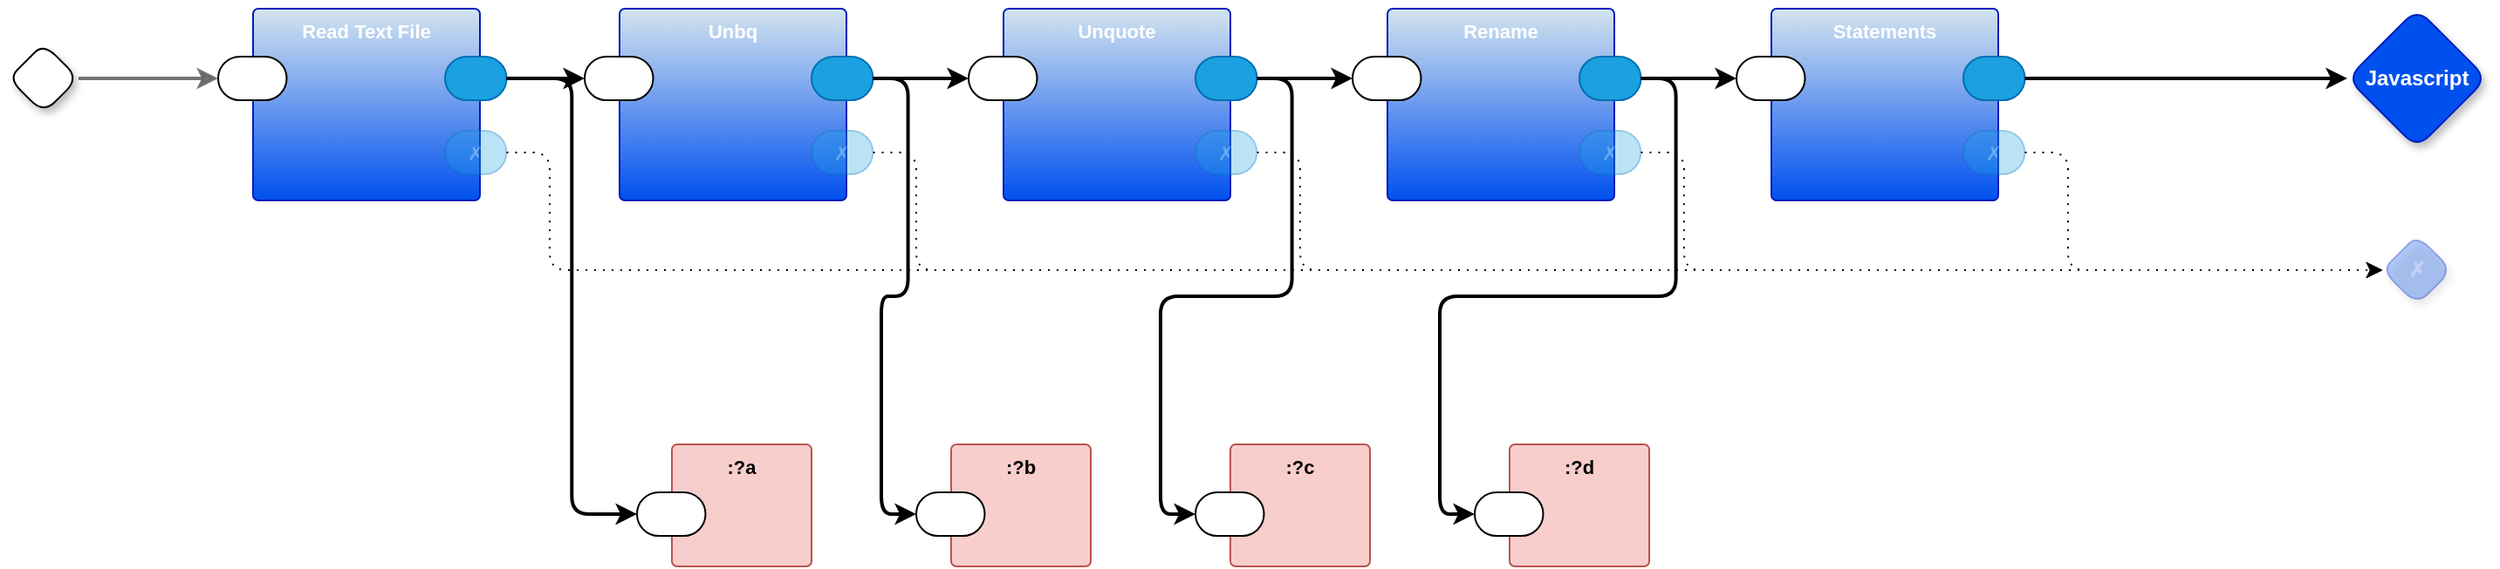 <mxfile version="27.0.9" pages="5">
  <diagram name="main" id="m0zTKrYATkNEm8Ja8VeW">
    <mxGraphModel dx="1561" dy="766" grid="1" gridSize="10" guides="1" tooltips="1" connect="1" arrows="1" fold="1" page="1" pageScale="1" pageWidth="850" pageHeight="1100" math="0" shadow="0">
      <root>
        <mxCell id="0" />
        <mxCell id="1" parent="0" />
        <mxCell id="GZ_4_-aFKaLcyj-fTqnw-7" style="edgeStyle=orthogonalEdgeStyle;shape=connector;rounded=1;jumpStyle=arc;orthogonalLoop=1;jettySize=auto;html=1;exitX=1;exitY=0.5;exitDx=0;exitDy=0;exitPerimeter=0;entryX=0;entryY=0.5;entryDx=0;entryDy=0;entryPerimeter=0;labelBackgroundColor=default;strokeColor=#666666;strokeWidth=2;fontFamily=Helvetica;fontSize=11;fontColor=default;endArrow=classic;fillColor=#f5f5f5;opacity=90;" parent="1" source="GZ_4_-aFKaLcyj-fTqnw-12" target="aZxXlgppM9aiWmMxKNXG-2" edge="1">
          <mxGeometry relative="1" as="geometry" />
        </mxCell>
        <mxCell id="GZ_4_-aFKaLcyj-fTqnw-12" value="" style="rhombus;whiteSpace=wrap;html=1;rounded=1;fontStyle=1;glass=0;sketch=0;fontSize=12;points=[[0,0.5,0,0,0],[0.5,0,0,0,0],[0.5,1,0,0,0],[1,0.5,0,0,0]];shadow=1;fontFamily=Helvetica;fontColor=default;" parent="1" vertex="1">
          <mxGeometry x="60" y="650" width="40" height="40" as="geometry" />
        </mxCell>
        <mxCell id="GZ_4_-aFKaLcyj-fTqnw-25" value="✗" style="rhombus;whiteSpace=wrap;html=1;rounded=1;fillColor=#0050ef;fontColor=#ffffff;strokeColor=#001DBC;fontStyle=1;glass=0;sketch=0;fontSize=12;points=[[0,0.5,0,0,0],[0.5,0,0,0,0],[0.5,1,0,0,0],[1,0.5,0,0,0]];shadow=1;fontFamily=Helvetica;opacity=30;textOpacity=30;" parent="1" vertex="1">
          <mxGeometry x="1420" y="760" width="40" height="40" as="geometry" />
        </mxCell>
        <mxCell id="aZxXlgppM9aiWmMxKNXG-1" value="Read Text File" style="rounded=1;whiteSpace=wrap;html=1;sketch=0;container=1;recursiveResize=0;verticalAlign=top;arcSize=6;fontStyle=1;autosize=0;points=[];absoluteArcSize=1;shadow=0;strokeColor=#001DBC;fillColor=#D4E4EF;fontColor=#ffffff;fontFamily=Helvetica;fontSize=11;gradientColor=#0050EF;" parent="1" vertex="1">
          <mxGeometry x="200" y="630" width="130" height="110" as="geometry">
            <mxRectangle x="-98" y="-1230" width="99" height="26" as="alternateBounds" />
          </mxGeometry>
        </mxCell>
        <mxCell id="aZxXlgppM9aiWmMxKNXG-2" value="" style="rounded=1;whiteSpace=wrap;html=1;sketch=0;points=[[0,0.5,0,0,0],[1,0.5,0,0,0]];arcSize=50;fontFamily=Helvetica;fontSize=11;fontColor=default;" parent="aZxXlgppM9aiWmMxKNXG-1" vertex="1">
          <mxGeometry x="-20" y="27.5" width="39.25" height="25" as="geometry" />
        </mxCell>
        <mxCell id="aZxXlgppM9aiWmMxKNXG-4" value="✗" style="rounded=1;whiteSpace=wrap;html=1;sketch=0;points=[[0,0.5,0,0,0],[1,0.5,0,0,0]];fillColor=#1ba1e2;fontColor=#ffffff;strokeColor=#006EAF;arcSize=50;fontFamily=Helvetica;fontSize=11;textOpacity=30;opacity=30;" parent="aZxXlgppM9aiWmMxKNXG-1" vertex="1">
          <mxGeometry x="110" y="70" width="35.25" height="25" as="geometry" />
        </mxCell>
        <mxCell id="aZxXlgppM9aiWmMxKNXG-3" value="" style="rounded=1;whiteSpace=wrap;html=1;sketch=0;points=[[0,0.5,0,0,0],[1,0.5,0,0,0]];fillColor=#1ba1e2;fontColor=#ffffff;strokeColor=#006EAF;arcSize=50;fontFamily=Helvetica;fontSize=11;" parent="aZxXlgppM9aiWmMxKNXG-1" vertex="1">
          <mxGeometry x="110" y="27.5" width="35.25" height="25" as="geometry" />
        </mxCell>
        <mxCell id="caMlEeAOtgMtuNYItqB--1" style="edgeStyle=orthogonalEdgeStyle;rounded=1;orthogonalLoop=1;jettySize=auto;html=1;exitX=1;exitY=0.5;exitDx=0;exitDy=0;exitPerimeter=0;entryX=0;entryY=0.5;entryDx=0;entryDy=0;entryPerimeter=0;dashed=1;dashPattern=1 4;" parent="1" source="aZxXlgppM9aiWmMxKNXG-4" target="GZ_4_-aFKaLcyj-fTqnw-25" edge="1">
          <mxGeometry relative="1" as="geometry">
            <Array as="points">
              <mxPoint x="370" y="713" />
              <mxPoint x="370" y="780" />
            </Array>
          </mxGeometry>
        </mxCell>
        <mxCell id="caMlEeAOtgMtuNYItqB--7" style="edgeStyle=orthogonalEdgeStyle;rounded=1;orthogonalLoop=1;jettySize=auto;html=1;entryX=0;entryY=0.5;entryDx=0;entryDy=0;entryPerimeter=0;exitX=1;exitY=0.5;exitDx=0;exitDy=0;exitPerimeter=0;dashed=1;dashPattern=1 4;" parent="1" source="ZBTH2sTNNBvJXLbR3IgM-12" target="GZ_4_-aFKaLcyj-fTqnw-25" edge="1">
          <mxGeometry relative="1" as="geometry">
            <Array as="points">
              <mxPoint x="580" y="713" />
              <mxPoint x="580" y="780" />
            </Array>
            <mxPoint x="650" y="700" as="sourcePoint" />
          </mxGeometry>
        </mxCell>
        <mxCell id="2y3P-0cfO2r3NAotVrSD-1" value="Javascript" style="rhombus;whiteSpace=wrap;html=1;rounded=1;fillColor=#0050ef;fontColor=#ffffff;strokeColor=#001DBC;fontStyle=1;glass=0;sketch=0;fontSize=12;points=[[0,0.5,0,0,0],[0.5,0,0,0,0],[0.5,1,0,0,0],[1,0.5,0,0,0]];shadow=1;fontFamily=Helvetica;" parent="1" vertex="1">
          <mxGeometry x="1400" y="630" width="80" height="80" as="geometry" />
        </mxCell>
        <mxCell id="ZBTH2sTNNBvJXLbR3IgM-10" value="Unbq" style="rounded=1;whiteSpace=wrap;html=1;sketch=0;container=1;recursiveResize=0;verticalAlign=top;arcSize=6;fontStyle=1;autosize=0;points=[];absoluteArcSize=1;shadow=0;strokeColor=#001DBC;fillColor=#D4E4EF;fontColor=#ffffff;fontFamily=Helvetica;fontSize=11;gradientColor=#0050EF;" parent="1" vertex="1">
          <mxGeometry x="410" y="630" width="130" height="110" as="geometry">
            <mxRectangle x="-98" y="-1230" width="99" height="26" as="alternateBounds" />
          </mxGeometry>
        </mxCell>
        <mxCell id="ZBTH2sTNNBvJXLbR3IgM-11" value="" style="rounded=1;whiteSpace=wrap;html=1;sketch=0;points=[[0,0.5,0,0,0],[1,0.5,0,0,0]];arcSize=50;fontFamily=Helvetica;fontSize=11;fontColor=default;" parent="ZBTH2sTNNBvJXLbR3IgM-10" vertex="1">
          <mxGeometry x="-20" y="27.5" width="39.25" height="25" as="geometry" />
        </mxCell>
        <mxCell id="ZBTH2sTNNBvJXLbR3IgM-12" value="✗" style="rounded=1;whiteSpace=wrap;html=1;sketch=0;points=[[0,0.5,0,0,0],[1,0.5,0,0,0]];fillColor=#1ba1e2;fontColor=#ffffff;strokeColor=#006EAF;arcSize=50;fontFamily=Helvetica;fontSize=11;textOpacity=30;opacity=30;" parent="ZBTH2sTNNBvJXLbR3IgM-10" vertex="1">
          <mxGeometry x="110" y="70" width="35.25" height="25" as="geometry" />
        </mxCell>
        <mxCell id="ZBTH2sTNNBvJXLbR3IgM-13" value="" style="rounded=1;whiteSpace=wrap;html=1;sketch=0;points=[[0,0.5,0,0,0],[1,0.5,0,0,0]];fillColor=#1ba1e2;fontColor=#ffffff;strokeColor=#006EAF;arcSize=50;fontFamily=Helvetica;fontSize=11;" parent="ZBTH2sTNNBvJXLbR3IgM-10" vertex="1">
          <mxGeometry x="110" y="27.5" width="35.25" height="25" as="geometry" />
        </mxCell>
        <mxCell id="ZBTH2sTNNBvJXLbR3IgM-14" style="edgeStyle=orthogonalEdgeStyle;shape=connector;curved=0;rounded=1;orthogonalLoop=1;jettySize=auto;html=1;exitX=1;exitY=0.5;exitDx=0;exitDy=0;exitPerimeter=0;strokeColor=default;strokeWidth=2;align=center;verticalAlign=middle;fontFamily=Helvetica;fontSize=11;fontColor=default;labelBackgroundColor=default;endArrow=classic;" parent="1" source="aZxXlgppM9aiWmMxKNXG-3" target="ZBTH2sTNNBvJXLbR3IgM-11" edge="1">
          <mxGeometry relative="1" as="geometry" />
        </mxCell>
        <mxCell id="ZBTH2sTNNBvJXLbR3IgM-16" value="Unquote" style="rounded=1;whiteSpace=wrap;html=1;sketch=0;container=1;recursiveResize=0;verticalAlign=top;arcSize=6;fontStyle=1;autosize=0;points=[];absoluteArcSize=1;shadow=0;strokeColor=#001DBC;fillColor=#D4E4EF;fontColor=#ffffff;fontFamily=Helvetica;fontSize=11;gradientColor=#0050EF;" parent="1" vertex="1">
          <mxGeometry x="630" y="630" width="130" height="110" as="geometry">
            <mxRectangle x="-98" y="-1230" width="99" height="26" as="alternateBounds" />
          </mxGeometry>
        </mxCell>
        <mxCell id="ZBTH2sTNNBvJXLbR3IgM-17" value="" style="rounded=1;whiteSpace=wrap;html=1;sketch=0;points=[[0,0.5,0,0,0],[1,0.5,0,0,0]];arcSize=50;fontFamily=Helvetica;fontSize=11;fontColor=default;" parent="ZBTH2sTNNBvJXLbR3IgM-16" vertex="1">
          <mxGeometry x="-20" y="27.5" width="39.25" height="25" as="geometry" />
        </mxCell>
        <mxCell id="ZBTH2sTNNBvJXLbR3IgM-18" value="✗" style="rounded=1;whiteSpace=wrap;html=1;sketch=0;points=[[0,0.5,0,0,0],[1,0.5,0,0,0]];fillColor=#1ba1e2;fontColor=#ffffff;strokeColor=#006EAF;arcSize=50;fontFamily=Helvetica;fontSize=11;textOpacity=30;opacity=30;" parent="ZBTH2sTNNBvJXLbR3IgM-16" vertex="1">
          <mxGeometry x="110" y="70" width="35.25" height="25" as="geometry" />
        </mxCell>
        <mxCell id="ZBTH2sTNNBvJXLbR3IgM-19" value="" style="rounded=1;whiteSpace=wrap;html=1;sketch=0;points=[[0,0.5,0,0,0],[1,0.5,0,0,0]];fillColor=#1ba1e2;fontColor=#ffffff;strokeColor=#006EAF;arcSize=50;fontFamily=Helvetica;fontSize=11;" parent="ZBTH2sTNNBvJXLbR3IgM-16" vertex="1">
          <mxGeometry x="110" y="27.5" width="35.25" height="25" as="geometry" />
        </mxCell>
        <mxCell id="ZBTH2sTNNBvJXLbR3IgM-22" style="edgeStyle=orthogonalEdgeStyle;shape=connector;curved=0;rounded=1;orthogonalLoop=1;jettySize=auto;html=1;exitX=1;exitY=0.5;exitDx=0;exitDy=0;exitPerimeter=0;entryX=0;entryY=0.5;entryDx=0;entryDy=0;entryPerimeter=0;strokeColor=default;strokeWidth=1;align=center;verticalAlign=middle;fontFamily=Helvetica;fontSize=11;fontColor=default;labelBackgroundColor=default;endArrow=classic;dashed=1;dashPattern=1 4;" parent="1" source="ZBTH2sTNNBvJXLbR3IgM-18" target="GZ_4_-aFKaLcyj-fTqnw-25" edge="1">
          <mxGeometry relative="1" as="geometry">
            <Array as="points">
              <mxPoint x="800" y="713" />
              <mxPoint x="800" y="780" />
            </Array>
          </mxGeometry>
        </mxCell>
        <mxCell id="KBdopvLWY_abbF_o2A7Z-1" value="Rename" style="rounded=1;whiteSpace=wrap;html=1;sketch=0;container=1;recursiveResize=0;verticalAlign=top;arcSize=6;fontStyle=1;autosize=0;points=[];absoluteArcSize=1;shadow=0;strokeColor=#001DBC;fillColor=#D4E4EF;fontColor=#ffffff;fontFamily=Helvetica;fontSize=11;gradientColor=#0050EF;" parent="1" vertex="1">
          <mxGeometry x="850" y="630" width="130" height="110" as="geometry">
            <mxRectangle x="-98" y="-1230" width="99" height="26" as="alternateBounds" />
          </mxGeometry>
        </mxCell>
        <mxCell id="KBdopvLWY_abbF_o2A7Z-2" value="" style="rounded=1;whiteSpace=wrap;html=1;sketch=0;points=[[0,0.5,0,0,0],[1,0.5,0,0,0]];arcSize=50;fontFamily=Helvetica;fontSize=11;fontColor=default;" parent="KBdopvLWY_abbF_o2A7Z-1" vertex="1">
          <mxGeometry x="-20" y="27.5" width="39.25" height="25" as="geometry" />
        </mxCell>
        <mxCell id="KBdopvLWY_abbF_o2A7Z-3" value="✗" style="rounded=1;whiteSpace=wrap;html=1;sketch=0;points=[[0,0.5,0,0,0],[1,0.5,0,0,0]];fillColor=#1ba1e2;fontColor=#ffffff;strokeColor=#006EAF;arcSize=50;fontFamily=Helvetica;fontSize=11;textOpacity=30;opacity=30;" parent="KBdopvLWY_abbF_o2A7Z-1" vertex="1">
          <mxGeometry x="110" y="70" width="35.25" height="25" as="geometry" />
        </mxCell>
        <mxCell id="KBdopvLWY_abbF_o2A7Z-4" value="" style="rounded=1;whiteSpace=wrap;html=1;sketch=0;points=[[0,0.5,0,0,0],[1,0.5,0,0,0]];fillColor=#1ba1e2;fontColor=#ffffff;strokeColor=#006EAF;arcSize=50;fontFamily=Helvetica;fontSize=11;" parent="KBdopvLWY_abbF_o2A7Z-1" vertex="1">
          <mxGeometry x="110" y="27.5" width="35.25" height="25" as="geometry" />
        </mxCell>
        <mxCell id="KBdopvLWY_abbF_o2A7Z-5" style="edgeStyle=orthogonalEdgeStyle;shape=connector;curved=0;rounded=1;orthogonalLoop=1;jettySize=auto;html=1;exitX=1;exitY=0.5;exitDx=0;exitDy=0;exitPerimeter=0;entryX=0;entryY=0.5;entryDx=0;entryDy=0;entryPerimeter=0;strokeColor=default;strokeWidth=2;align=center;verticalAlign=middle;fontFamily=Helvetica;fontSize=11;fontColor=default;labelBackgroundColor=default;endArrow=classic;" parent="1" source="ZBTH2sTNNBvJXLbR3IgM-19" target="KBdopvLWY_abbF_o2A7Z-2" edge="1">
          <mxGeometry relative="1" as="geometry" />
        </mxCell>
        <mxCell id="KBdopvLWY_abbF_o2A7Z-7" style="edgeStyle=orthogonalEdgeStyle;shape=connector;curved=0;rounded=1;orthogonalLoop=1;jettySize=auto;html=1;exitX=1;exitY=0.5;exitDx=0;exitDy=0;exitPerimeter=0;entryX=0;entryY=0.5;entryDx=0;entryDy=0;entryPerimeter=0;strokeColor=default;strokeWidth=1;align=center;verticalAlign=middle;fontFamily=Helvetica;fontSize=11;fontColor=default;labelBackgroundColor=default;endArrow=classic;dashed=1;dashPattern=1 4;" parent="1" source="KBdopvLWY_abbF_o2A7Z-3" target="GZ_4_-aFKaLcyj-fTqnw-25" edge="1">
          <mxGeometry relative="1" as="geometry">
            <Array as="points">
              <mxPoint x="1020" y="713" />
              <mxPoint x="1020" y="780" />
            </Array>
          </mxGeometry>
        </mxCell>
        <mxCell id="2ZBpg3_VJwn1Jiy2G0-2-1" value="Statements" style="rounded=1;whiteSpace=wrap;html=1;sketch=0;container=1;recursiveResize=0;verticalAlign=top;arcSize=6;fontStyle=1;autosize=0;points=[];absoluteArcSize=1;shadow=0;strokeColor=#001DBC;fillColor=#D4E4EF;fontColor=#ffffff;fontFamily=Helvetica;fontSize=11;gradientColor=#0050EF;" parent="1" vertex="1">
          <mxGeometry x="1070" y="630" width="130" height="110" as="geometry">
            <mxRectangle x="-98" y="-1230" width="99" height="26" as="alternateBounds" />
          </mxGeometry>
        </mxCell>
        <mxCell id="2ZBpg3_VJwn1Jiy2G0-2-2" value="" style="rounded=1;whiteSpace=wrap;html=1;sketch=0;points=[[0,0.5,0,0,0],[1,0.5,0,0,0]];arcSize=50;fontFamily=Helvetica;fontSize=11;fontColor=default;" parent="2ZBpg3_VJwn1Jiy2G0-2-1" vertex="1">
          <mxGeometry x="-20" y="27.5" width="39.25" height="25" as="geometry" />
        </mxCell>
        <mxCell id="2ZBpg3_VJwn1Jiy2G0-2-3" value="✗" style="rounded=1;whiteSpace=wrap;html=1;sketch=0;points=[[0,0.5,0,0,0],[1,0.5,0,0,0]];fillColor=#1ba1e2;fontColor=#ffffff;strokeColor=#006EAF;arcSize=50;fontFamily=Helvetica;fontSize=11;textOpacity=30;opacity=30;" parent="2ZBpg3_VJwn1Jiy2G0-2-1" vertex="1">
          <mxGeometry x="110" y="70" width="35.25" height="25" as="geometry" />
        </mxCell>
        <mxCell id="2ZBpg3_VJwn1Jiy2G0-2-4" value="" style="rounded=1;whiteSpace=wrap;html=1;sketch=0;points=[[0,0.5,0,0,0],[1,0.5,0,0,0]];fillColor=#1ba1e2;fontColor=#ffffff;strokeColor=#006EAF;arcSize=50;fontFamily=Helvetica;fontSize=11;" parent="2ZBpg3_VJwn1Jiy2G0-2-1" vertex="1">
          <mxGeometry x="110" y="27.5" width="35.25" height="25" as="geometry" />
        </mxCell>
        <mxCell id="2ZBpg3_VJwn1Jiy2G0-2-5" style="edgeStyle=orthogonalEdgeStyle;shape=connector;curved=0;rounded=1;orthogonalLoop=1;jettySize=auto;html=1;exitX=1;exitY=0.5;exitDx=0;exitDy=0;exitPerimeter=0;entryX=0;entryY=0.5;entryDx=0;entryDy=0;entryPerimeter=0;strokeColor=default;strokeWidth=2;align=center;verticalAlign=middle;fontFamily=Helvetica;fontSize=11;fontColor=default;labelBackgroundColor=default;endArrow=classic;" parent="1" source="KBdopvLWY_abbF_o2A7Z-4" target="2ZBpg3_VJwn1Jiy2G0-2-2" edge="1">
          <mxGeometry relative="1" as="geometry" />
        </mxCell>
        <mxCell id="2ZBpg3_VJwn1Jiy2G0-2-7" style="edgeStyle=orthogonalEdgeStyle;shape=connector;curved=0;rounded=1;orthogonalLoop=1;jettySize=auto;html=1;exitX=1;exitY=0.5;exitDx=0;exitDy=0;exitPerimeter=0;entryX=0;entryY=0.5;entryDx=0;entryDy=0;entryPerimeter=0;strokeColor=default;strokeWidth=1;align=center;verticalAlign=middle;fontFamily=Helvetica;fontSize=11;fontColor=default;labelBackgroundColor=default;endArrow=classic;dashed=1;dashPattern=1 4;" parent="1" source="2ZBpg3_VJwn1Jiy2G0-2-3" target="GZ_4_-aFKaLcyj-fTqnw-25" edge="1">
          <mxGeometry relative="1" as="geometry">
            <Array as="points">
              <mxPoint x="1240" y="713" />
              <mxPoint x="1240" y="780" />
            </Array>
          </mxGeometry>
        </mxCell>
        <mxCell id="2ZBpg3_VJwn1Jiy2G0-2-8" style="edgeStyle=orthogonalEdgeStyle;shape=connector;curved=0;rounded=1;orthogonalLoop=1;jettySize=auto;html=1;exitX=1;exitY=0.5;exitDx=0;exitDy=0;exitPerimeter=0;strokeColor=default;strokeWidth=2;align=center;verticalAlign=middle;fontFamily=Helvetica;fontSize=11;fontColor=default;labelBackgroundColor=default;endArrow=classic;" parent="1" source="2ZBpg3_VJwn1Jiy2G0-2-4" target="2y3P-0cfO2r3NAotVrSD-1" edge="1">
          <mxGeometry relative="1" as="geometry" />
        </mxCell>
        <mxCell id="wYkgGcTQ12v7BVFVA0fD-20" value=":?a" style="rounded=1;whiteSpace=wrap;html=1;sketch=0;container=1;recursiveResize=0;verticalAlign=top;arcSize=6;fontStyle=1;autosize=0;points=[];absoluteArcSize=1;shadow=0;strokeColor=#b85450;fillColor=#f8cecc;fontFamily=Helvetica;fontSize=11;" vertex="1" parent="1">
          <mxGeometry x="440" y="880" width="80" height="70" as="geometry">
            <mxRectangle x="-98" y="-1230" width="99" height="26" as="alternateBounds" />
          </mxGeometry>
        </mxCell>
        <mxCell id="wYkgGcTQ12v7BVFVA0fD-21" value="" style="rounded=1;whiteSpace=wrap;html=1;sketch=0;points=[[0,0.5,0,0,0],[1,0.5,0,0,0]];arcSize=50;fontFamily=Helvetica;fontSize=11;fontColor=default;" vertex="1" parent="wYkgGcTQ12v7BVFVA0fD-20">
          <mxGeometry x="-20" y="27.5" width="39.25" height="25" as="geometry" />
        </mxCell>
        <mxCell id="wYkgGcTQ12v7BVFVA0fD-24" value=":?b" style="rounded=1;whiteSpace=wrap;html=1;sketch=0;container=1;recursiveResize=0;verticalAlign=top;arcSize=6;fontStyle=1;autosize=0;points=[];absoluteArcSize=1;shadow=0;strokeColor=#b85450;fillColor=#f8cecc;fontFamily=Helvetica;fontSize=11;" vertex="1" parent="1">
          <mxGeometry x="600" y="880" width="80" height="70" as="geometry">
            <mxRectangle x="-98" y="-1230" width="99" height="26" as="alternateBounds" />
          </mxGeometry>
        </mxCell>
        <mxCell id="wYkgGcTQ12v7BVFVA0fD-25" value="" style="rounded=1;whiteSpace=wrap;html=1;sketch=0;points=[[0,0.5,0,0,0],[1,0.5,0,0,0]];arcSize=50;fontFamily=Helvetica;fontSize=11;fontColor=default;" vertex="1" parent="wYkgGcTQ12v7BVFVA0fD-24">
          <mxGeometry x="-20" y="27.5" width="39.25" height="25" as="geometry" />
        </mxCell>
        <mxCell id="wYkgGcTQ12v7BVFVA0fD-26" value=":?c" style="rounded=1;whiteSpace=wrap;html=1;sketch=0;container=1;recursiveResize=0;verticalAlign=top;arcSize=6;fontStyle=1;autosize=0;points=[];absoluteArcSize=1;shadow=0;strokeColor=#b85450;fillColor=#f8cecc;fontFamily=Helvetica;fontSize=11;" vertex="1" parent="1">
          <mxGeometry x="760" y="880" width="80" height="70" as="geometry">
            <mxRectangle x="-98" y="-1230" width="99" height="26" as="alternateBounds" />
          </mxGeometry>
        </mxCell>
        <mxCell id="wYkgGcTQ12v7BVFVA0fD-27" value="" style="rounded=1;whiteSpace=wrap;html=1;sketch=0;points=[[0,0.5,0,0,0],[1,0.5,0,0,0]];arcSize=50;fontFamily=Helvetica;fontSize=11;fontColor=default;" vertex="1" parent="wYkgGcTQ12v7BVFVA0fD-26">
          <mxGeometry x="-20" y="27.5" width="39.25" height="25" as="geometry" />
        </mxCell>
        <mxCell id="wYkgGcTQ12v7BVFVA0fD-28" value=":?d" style="rounded=1;whiteSpace=wrap;html=1;sketch=0;container=1;recursiveResize=0;verticalAlign=top;arcSize=6;fontStyle=1;autosize=0;points=[];absoluteArcSize=1;shadow=0;strokeColor=#b85450;fillColor=#f8cecc;fontFamily=Helvetica;fontSize=11;" vertex="1" parent="1">
          <mxGeometry x="920" y="880" width="80" height="70" as="geometry">
            <mxRectangle x="-98" y="-1230" width="99" height="26" as="alternateBounds" />
          </mxGeometry>
        </mxCell>
        <mxCell id="wYkgGcTQ12v7BVFVA0fD-29" value="" style="rounded=1;whiteSpace=wrap;html=1;sketch=0;points=[[0,0.5,0,0,0],[1,0.5,0,0,0]];arcSize=50;fontFamily=Helvetica;fontSize=11;fontColor=default;" vertex="1" parent="wYkgGcTQ12v7BVFVA0fD-28">
          <mxGeometry x="-20" y="27.5" width="39.25" height="25" as="geometry" />
        </mxCell>
        <mxCell id="wYkgGcTQ12v7BVFVA0fD-30" style="edgeStyle=orthogonalEdgeStyle;shape=connector;curved=0;rounded=1;orthogonalLoop=1;jettySize=auto;html=1;exitX=1;exitY=0.5;exitDx=0;exitDy=0;exitPerimeter=0;entryX=0;entryY=0.5;entryDx=0;entryDy=0;entryPerimeter=0;strokeColor=default;strokeWidth=2;align=center;verticalAlign=middle;fontFamily=Helvetica;fontSize=11;fontColor=default;labelBackgroundColor=default;endArrow=classic;" edge="1" parent="1" source="aZxXlgppM9aiWmMxKNXG-3" target="wYkgGcTQ12v7BVFVA0fD-21">
          <mxGeometry relative="1" as="geometry" />
        </mxCell>
        <mxCell id="wYkgGcTQ12v7BVFVA0fD-31" style="edgeStyle=orthogonalEdgeStyle;shape=connector;curved=0;rounded=1;orthogonalLoop=1;jettySize=auto;html=1;exitX=1;exitY=0.5;exitDx=0;exitDy=0;exitPerimeter=0;entryX=0;entryY=0.5;entryDx=0;entryDy=0;entryPerimeter=0;strokeColor=default;strokeWidth=2;align=center;verticalAlign=middle;fontFamily=Helvetica;fontSize=11;fontColor=default;labelBackgroundColor=default;endArrow=classic;" edge="1" parent="1" source="ZBTH2sTNNBvJXLbR3IgM-13" target="wYkgGcTQ12v7BVFVA0fD-25">
          <mxGeometry relative="1" as="geometry" />
        </mxCell>
        <mxCell id="wYkgGcTQ12v7BVFVA0fD-32" style="edgeStyle=orthogonalEdgeStyle;shape=connector;curved=0;rounded=1;orthogonalLoop=1;jettySize=auto;html=1;exitX=1;exitY=0.5;exitDx=0;exitDy=0;exitPerimeter=0;entryX=0;entryY=0.5;entryDx=0;entryDy=0;entryPerimeter=0;strokeColor=default;strokeWidth=2;align=center;verticalAlign=middle;fontFamily=Helvetica;fontSize=11;fontColor=default;labelBackgroundColor=default;endArrow=classic;" edge="1" parent="1" source="ZBTH2sTNNBvJXLbR3IgM-19" target="wYkgGcTQ12v7BVFVA0fD-27">
          <mxGeometry relative="1" as="geometry" />
        </mxCell>
        <mxCell id="wYkgGcTQ12v7BVFVA0fD-33" style="edgeStyle=orthogonalEdgeStyle;shape=connector;curved=0;rounded=1;orthogonalLoop=1;jettySize=auto;html=1;exitX=1;exitY=0.5;exitDx=0;exitDy=0;exitPerimeter=0;entryX=0;entryY=0.5;entryDx=0;entryDy=0;entryPerimeter=0;strokeColor=default;strokeWidth=2;align=center;verticalAlign=middle;fontFamily=Helvetica;fontSize=11;fontColor=default;labelBackgroundColor=default;endArrow=classic;" edge="1" parent="1" source="KBdopvLWY_abbF_o2A7Z-4" target="wYkgGcTQ12v7BVFVA0fD-29">
          <mxGeometry relative="1" as="geometry" />
        </mxCell>
        <mxCell id="wYkgGcTQ12v7BVFVA0fD-34" style="edgeStyle=orthogonalEdgeStyle;shape=connector;curved=0;rounded=1;orthogonalLoop=1;jettySize=auto;html=1;exitX=1;exitY=0.5;exitDx=0;exitDy=0;exitPerimeter=0;entryX=0;entryY=0.5;entryDx=0;entryDy=0;entryPerimeter=0;strokeColor=default;strokeWidth=2;align=center;verticalAlign=middle;fontFamily=Helvetica;fontSize=11;fontColor=default;labelBackgroundColor=default;endArrow=classic;" edge="1" parent="1" source="ZBTH2sTNNBvJXLbR3IgM-13" target="ZBTH2sTNNBvJXLbR3IgM-17">
          <mxGeometry relative="1" as="geometry" />
        </mxCell>
      </root>
    </mxGraphModel>
  </diagram>
  <diagram name="Unquote" id="DsGJeCk2Ss1RIYV4jjKU">
    <mxGraphModel dx="946" dy="732" grid="1" gridSize="10" guides="1" tooltips="1" connect="1" arrows="1" fold="1" page="1" pageScale="1" pageWidth="850" pageHeight="1100" math="0" shadow="0">
      <root>
        <mxCell id="u57hV6R-wIHW0BZcvFjU-0" />
        <mxCell id="u57hV6R-wIHW0BZcvFjU-1" parent="u57hV6R-wIHW0BZcvFjU-0" />
        <mxCell id="qUXiE29FCXPB7mMpxqje-0" style="edgeStyle=orthogonalEdgeStyle;shape=connector;rounded=1;jumpStyle=arc;orthogonalLoop=1;jettySize=auto;html=1;exitX=1;exitY=0.5;exitDx=0;exitDy=0;exitPerimeter=0;entryX=0;entryY=0.5;entryDx=0;entryDy=0;entryPerimeter=0;labelBackgroundColor=default;strokeColor=#666666;strokeWidth=2;fontFamily=Helvetica;fontSize=11;fontColor=default;endArrow=classic;fillColor=#f5f5f5;opacity=90;" parent="u57hV6R-wIHW0BZcvFjU-1" source="qUXiE29FCXPB7mMpxqje-1" target="qUXiE29FCXPB7mMpxqje-7" edge="1">
          <mxGeometry relative="1" as="geometry">
            <mxPoint x="203.25" y="640" as="targetPoint" />
          </mxGeometry>
        </mxCell>
        <mxCell id="qUXiE29FCXPB7mMpxqje-1" value="" style="rhombus;whiteSpace=wrap;html=1;rounded=1;fontStyle=1;glass=0;sketch=0;fontSize=12;points=[[0,0.5,0,0,0],[0.5,0,0,0,0],[0.5,1,0,0,0],[1,0.5,0,0,0]];shadow=1;fontFamily=Helvetica;fontColor=default;" parent="u57hV6R-wIHW0BZcvFjU-1" vertex="1">
          <mxGeometry x="80" y="557.5" width="40" height="40" as="geometry" />
        </mxCell>
        <mxCell id="qUXiE29FCXPB7mMpxqje-2" value="" style="rhombus;whiteSpace=wrap;html=1;rounded=1;fillColor=#0050ef;fontColor=#ffffff;strokeColor=#001DBC;fontStyle=1;glass=0;sketch=0;fontSize=12;points=[[0,0.5,0,0,0],[0.5,0,0,0,0],[0.5,1,0,0,0],[1,0.5,0,0,0]];shadow=1;fontFamily=Helvetica;" parent="u57hV6R-wIHW0BZcvFjU-1" vertex="1">
          <mxGeometry x="620" y="522.5" width="40" height="40" as="geometry" />
        </mxCell>
        <mxCell id="qUXiE29FCXPB7mMpxqje-3" style="edgeStyle=orthogonalEdgeStyle;shape=connector;rounded=1;jumpStyle=arc;orthogonalLoop=1;jettySize=auto;html=1;exitX=1;exitY=0.5;exitDx=0;exitDy=0;exitPerimeter=0;entryX=0;entryY=0.5;entryDx=0;entryDy=0;entryPerimeter=0;labelBackgroundColor=default;strokeColor=#666666;strokeWidth=2;fontFamily=Helvetica;fontSize=11;fontColor=default;endArrow=classic;fillColor=#f5f5f5;opacity=90;" parent="u57hV6R-wIHW0BZcvFjU-1" source="qUXiE29FCXPB7mMpxqje-8" target="qUXiE29FCXPB7mMpxqje-2" edge="1">
          <mxGeometry relative="1" as="geometry" />
        </mxCell>
        <mxCell id="qUXiE29FCXPB7mMpxqje-4" value="✗" style="rhombus;whiteSpace=wrap;html=1;rounded=1;fillColor=#0050ef;fontColor=#ffffff;strokeColor=#001DBC;fontStyle=1;glass=0;sketch=0;fontSize=12;points=[[0,0.5,0,0,0],[0.5,0,0,0,0],[0.5,1,0,0,0],[1,0.5,0,0,0]];shadow=1;fontFamily=Helvetica;" parent="u57hV6R-wIHW0BZcvFjU-1" vertex="1">
          <mxGeometry x="620" y="600" width="40" height="40" as="geometry" />
        </mxCell>
        <mxCell id="qUXiE29FCXPB7mMpxqje-5" style="edgeStyle=orthogonalEdgeStyle;shape=connector;rounded=1;jumpStyle=arc;orthogonalLoop=1;jettySize=auto;html=1;exitX=1;exitY=0.5;exitDx=0;exitDy=0;exitPerimeter=0;entryX=0;entryY=0.5;entryDx=0;entryDy=0;entryPerimeter=0;labelBackgroundColor=default;strokeColor=#666666;strokeWidth=1;fontFamily=Helvetica;fontSize=11;fontColor=default;endArrow=classic;fillColor=#f5f5f5;opacity=90;dashed=1;" parent="u57hV6R-wIHW0BZcvFjU-1" source="qUXiE29FCXPB7mMpxqje-9" target="qUXiE29FCXPB7mMpxqje-4" edge="1">
          <mxGeometry relative="1" as="geometry" />
        </mxCell>
        <mxCell id="qUXiE29FCXPB7mMpxqje-6" value=":$ pbp/t2t.bash . ./pbp scm.ohm unquote.rwr empty.js -" style="rounded=1;whiteSpace=wrap;html=1;sketch=0;container=1;recursiveResize=0;verticalAlign=top;arcSize=6;fontStyle=1;autosize=0;points=[];absoluteArcSize=1;shadow=1;strokeColor=#001DBC;fillColor=#D4E4EF;fontColor=#ffffff;fontFamily=Helvetica;fontSize=11;gradientColor=#0050EF;" parent="u57hV6R-wIHW0BZcvFjU-1" vertex="1">
          <mxGeometry x="180" y="480" width="320" height="130" as="geometry">
            <mxRectangle x="-98" y="-1230" width="99" height="26" as="alternateBounds" />
          </mxGeometry>
        </mxCell>
        <mxCell id="qUXiE29FCXPB7mMpxqje-7" value="" style="rounded=1;whiteSpace=wrap;html=1;sketch=0;points=[[0,0.5,0,0,0],[1,0.5,0,0,0]];arcSize=50;fontFamily=Helvetica;fontSize=11;fontColor=default;" parent="qUXiE29FCXPB7mMpxqje-6" vertex="1">
          <mxGeometry x="-10" y="85" width="36" height="25" as="geometry" />
        </mxCell>
        <mxCell id="qUXiE29FCXPB7mMpxqje-8" value="" style="rounded=1;whiteSpace=wrap;html=1;sketch=0;points=[[0,0.5,0,0,0],[1,0.5,0,0,0]];fillColor=#1ba1e2;fontColor=#ffffff;strokeColor=#006EAF;arcSize=50;fontFamily=Helvetica;fontSize=11;" parent="qUXiE29FCXPB7mMpxqje-6" vertex="1">
          <mxGeometry x="300" y="50" width="40" height="25" as="geometry" />
        </mxCell>
        <mxCell id="qUXiE29FCXPB7mMpxqje-9" value="✗" style="rounded=1;whiteSpace=wrap;html=1;sketch=0;points=[[0,0.5,0,0,0],[1,0.5,0,0,0]];fillColor=#1ba1e2;fontColor=#ffffff;strokeColor=#006EAF;arcSize=50;fontFamily=Helvetica;fontSize=11;opacity=30;textOpacity=30;" parent="qUXiE29FCXPB7mMpxqje-6" vertex="1">
          <mxGeometry x="300" y="85" width="40" height="30" as="geometry" />
        </mxCell>
      </root>
    </mxGraphModel>
  </diagram>
  <diagram name="Rename" id="FIy7OQEUSMil79xNf-9H">
    <mxGraphModel dx="1103" dy="732" grid="1" gridSize="10" guides="1" tooltips="1" connect="1" arrows="1" fold="1" page="1" pageScale="1" pageWidth="850" pageHeight="1100" math="0" shadow="0">
      <root>
        <mxCell id="qbNLr-g5WE19vZ-m40pV-0" />
        <mxCell id="qbNLr-g5WE19vZ-m40pV-1" parent="qbNLr-g5WE19vZ-m40pV-0" />
        <mxCell id="qbNLr-g5WE19vZ-m40pV-2" style="edgeStyle=orthogonalEdgeStyle;shape=connector;rounded=1;jumpStyle=arc;orthogonalLoop=1;jettySize=auto;html=1;exitX=1;exitY=0.5;exitDx=0;exitDy=0;exitPerimeter=0;entryX=0;entryY=0.5;entryDx=0;entryDy=0;entryPerimeter=0;labelBackgroundColor=default;strokeColor=#666666;strokeWidth=2;fontFamily=Helvetica;fontSize=11;fontColor=default;endArrow=classic;fillColor=#f5f5f5;opacity=90;" edge="1" parent="qbNLr-g5WE19vZ-m40pV-1" source="qbNLr-g5WE19vZ-m40pV-3" target="qbNLr-g5WE19vZ-m40pV-9">
          <mxGeometry relative="1" as="geometry">
            <mxPoint x="203.25" y="640" as="targetPoint" />
          </mxGeometry>
        </mxCell>
        <mxCell id="qbNLr-g5WE19vZ-m40pV-3" value="" style="rhombus;whiteSpace=wrap;html=1;rounded=1;fontStyle=1;glass=0;sketch=0;fontSize=12;points=[[0,0.5,0,0,0],[0.5,0,0,0,0],[0.5,1,0,0,0],[1,0.5,0,0,0]];shadow=1;fontFamily=Helvetica;fontColor=default;" vertex="1" parent="qbNLr-g5WE19vZ-m40pV-1">
          <mxGeometry x="80" y="557.5" width="40" height="40" as="geometry" />
        </mxCell>
        <mxCell id="qbNLr-g5WE19vZ-m40pV-4" value="" style="rhombus;whiteSpace=wrap;html=1;rounded=1;fillColor=#0050ef;fontColor=#ffffff;strokeColor=#001DBC;fontStyle=1;glass=0;sketch=0;fontSize=12;points=[[0,0.5,0,0,0],[0.5,0,0,0,0],[0.5,1,0,0,0],[1,0.5,0,0,0]];shadow=1;fontFamily=Helvetica;" vertex="1" parent="qbNLr-g5WE19vZ-m40pV-1">
          <mxGeometry x="620" y="522.5" width="40" height="40" as="geometry" />
        </mxCell>
        <mxCell id="qbNLr-g5WE19vZ-m40pV-5" style="edgeStyle=orthogonalEdgeStyle;shape=connector;rounded=1;jumpStyle=arc;orthogonalLoop=1;jettySize=auto;html=1;exitX=1;exitY=0.5;exitDx=0;exitDy=0;exitPerimeter=0;entryX=0;entryY=0.5;entryDx=0;entryDy=0;entryPerimeter=0;labelBackgroundColor=default;strokeColor=#666666;strokeWidth=2;fontFamily=Helvetica;fontSize=11;fontColor=default;endArrow=classic;fillColor=#f5f5f5;opacity=90;" edge="1" parent="qbNLr-g5WE19vZ-m40pV-1" source="qbNLr-g5WE19vZ-m40pV-10" target="qbNLr-g5WE19vZ-m40pV-4">
          <mxGeometry relative="1" as="geometry" />
        </mxCell>
        <mxCell id="qbNLr-g5WE19vZ-m40pV-6" value="✗" style="rhombus;whiteSpace=wrap;html=1;rounded=1;fillColor=#0050ef;fontColor=#ffffff;strokeColor=#001DBC;fontStyle=1;glass=0;sketch=0;fontSize=12;points=[[0,0.5,0,0,0],[0.5,0,0,0,0],[0.5,1,0,0,0],[1,0.5,0,0,0]];shadow=1;fontFamily=Helvetica;" vertex="1" parent="qbNLr-g5WE19vZ-m40pV-1">
          <mxGeometry x="620" y="600" width="40" height="40" as="geometry" />
        </mxCell>
        <mxCell id="qbNLr-g5WE19vZ-m40pV-7" style="edgeStyle=orthogonalEdgeStyle;shape=connector;rounded=1;jumpStyle=arc;orthogonalLoop=1;jettySize=auto;html=1;exitX=1;exitY=0.5;exitDx=0;exitDy=0;exitPerimeter=0;entryX=0;entryY=0.5;entryDx=0;entryDy=0;entryPerimeter=0;labelBackgroundColor=default;strokeColor=#666666;strokeWidth=1;fontFamily=Helvetica;fontSize=11;fontColor=default;endArrow=classic;fillColor=#f5f5f5;opacity=90;dashed=1;" edge="1" parent="qbNLr-g5WE19vZ-m40pV-1" source="qbNLr-g5WE19vZ-m40pV-11" target="qbNLr-g5WE19vZ-m40pV-6">
          <mxGeometry relative="1" as="geometry" />
        </mxCell>
        <mxCell id="qbNLr-g5WE19vZ-m40pV-8" value=":$ pbp/t2t.bash . ./pbp rename.ohm rename.rwr empty.js -" style="rounded=1;whiteSpace=wrap;html=1;sketch=0;container=1;recursiveResize=0;verticalAlign=top;arcSize=6;fontStyle=1;autosize=0;points=[];absoluteArcSize=1;shadow=1;strokeColor=#001DBC;fillColor=#D4E4EF;fontColor=#ffffff;fontFamily=Helvetica;fontSize=11;gradientColor=#0050EF;" vertex="1" parent="qbNLr-g5WE19vZ-m40pV-1">
          <mxGeometry x="180" y="480" width="320" height="130" as="geometry">
            <mxRectangle x="-98" y="-1230" width="99" height="26" as="alternateBounds" />
          </mxGeometry>
        </mxCell>
        <mxCell id="qbNLr-g5WE19vZ-m40pV-9" value="" style="rounded=1;whiteSpace=wrap;html=1;sketch=0;points=[[0,0.5,0,0,0],[1,0.5,0,0,0]];arcSize=50;fontFamily=Helvetica;fontSize=11;fontColor=default;" vertex="1" parent="qbNLr-g5WE19vZ-m40pV-8">
          <mxGeometry x="-10" y="85" width="36" height="25" as="geometry" />
        </mxCell>
        <mxCell id="qbNLr-g5WE19vZ-m40pV-10" value="" style="rounded=1;whiteSpace=wrap;html=1;sketch=0;points=[[0,0.5,0,0,0],[1,0.5,0,0,0]];fillColor=#1ba1e2;fontColor=#ffffff;strokeColor=#006EAF;arcSize=50;fontFamily=Helvetica;fontSize=11;" vertex="1" parent="qbNLr-g5WE19vZ-m40pV-8">
          <mxGeometry x="300" y="50" width="40" height="25" as="geometry" />
        </mxCell>
        <mxCell id="qbNLr-g5WE19vZ-m40pV-11" value="✗" style="rounded=1;whiteSpace=wrap;html=1;sketch=0;points=[[0,0.5,0,0,0],[1,0.5,0,0,0]];fillColor=#1ba1e2;fontColor=#ffffff;strokeColor=#006EAF;arcSize=50;fontFamily=Helvetica;fontSize=11;opacity=30;textOpacity=30;" vertex="1" parent="qbNLr-g5WE19vZ-m40pV-8">
          <mxGeometry x="300" y="85" width="40" height="30" as="geometry" />
        </mxCell>
      </root>
    </mxGraphModel>
  </diagram>
  <diagram name="Unbq" id="uNZ4KSublE2SG_j6Pc69">
    <mxGraphModel dx="1103" dy="732" grid="1" gridSize="10" guides="1" tooltips="1" connect="1" arrows="1" fold="1" page="1" pageScale="1" pageWidth="850" pageHeight="1100" math="0" shadow="0">
      <root>
        <mxCell id="t6WgLfELoCU1mXY9YYB7-0" />
        <mxCell id="t6WgLfELoCU1mXY9YYB7-1" parent="t6WgLfELoCU1mXY9YYB7-0" />
        <mxCell id="t6WgLfELoCU1mXY9YYB7-2" style="edgeStyle=orthogonalEdgeStyle;shape=connector;rounded=1;jumpStyle=arc;orthogonalLoop=1;jettySize=auto;html=1;exitX=1;exitY=0.5;exitDx=0;exitDy=0;exitPerimeter=0;entryX=0;entryY=0.5;entryDx=0;entryDy=0;entryPerimeter=0;labelBackgroundColor=default;strokeColor=#666666;strokeWidth=2;fontFamily=Helvetica;fontSize=11;fontColor=default;endArrow=classic;fillColor=#f5f5f5;opacity=90;" edge="1" parent="t6WgLfELoCU1mXY9YYB7-1" source="t6WgLfELoCU1mXY9YYB7-3" target="t6WgLfELoCU1mXY9YYB7-9">
          <mxGeometry relative="1" as="geometry">
            <mxPoint x="183.25" y="200" as="targetPoint" />
          </mxGeometry>
        </mxCell>
        <mxCell id="t6WgLfELoCU1mXY9YYB7-3" value="" style="rhombus;whiteSpace=wrap;html=1;rounded=1;fontStyle=1;glass=0;sketch=0;fontSize=12;points=[[0,0.5,0,0,0],[0.5,0,0,0,0],[0.5,1,0,0,0],[1,0.5,0,0,0]];shadow=1;fontFamily=Helvetica;fontColor=default;" vertex="1" parent="t6WgLfELoCU1mXY9YYB7-1">
          <mxGeometry x="60" y="117.5" width="40" height="40" as="geometry" />
        </mxCell>
        <mxCell id="t6WgLfELoCU1mXY9YYB7-4" value="" style="rhombus;whiteSpace=wrap;html=1;rounded=1;fillColor=#0050ef;fontColor=#ffffff;strokeColor=#001DBC;fontStyle=1;glass=0;sketch=0;fontSize=12;points=[[0,0.5,0,0,0],[0.5,0,0,0,0],[0.5,1,0,0,0],[1,0.5,0,0,0]];shadow=1;fontFamily=Helvetica;" vertex="1" parent="t6WgLfELoCU1mXY9YYB7-1">
          <mxGeometry x="600" y="82.5" width="40" height="40" as="geometry" />
        </mxCell>
        <mxCell id="t6WgLfELoCU1mXY9YYB7-5" style="edgeStyle=orthogonalEdgeStyle;shape=connector;rounded=1;jumpStyle=arc;orthogonalLoop=1;jettySize=auto;html=1;exitX=1;exitY=0.5;exitDx=0;exitDy=0;exitPerimeter=0;entryX=0;entryY=0.5;entryDx=0;entryDy=0;entryPerimeter=0;labelBackgroundColor=default;strokeColor=#666666;strokeWidth=2;fontFamily=Helvetica;fontSize=11;fontColor=default;endArrow=classic;fillColor=#f5f5f5;opacity=90;" edge="1" parent="t6WgLfELoCU1mXY9YYB7-1" source="t6WgLfELoCU1mXY9YYB7-10" target="t6WgLfELoCU1mXY9YYB7-4">
          <mxGeometry relative="1" as="geometry" />
        </mxCell>
        <mxCell id="t6WgLfELoCU1mXY9YYB7-6" value="✗" style="rhombus;whiteSpace=wrap;html=1;rounded=1;fillColor=#0050ef;fontColor=#ffffff;strokeColor=#001DBC;fontStyle=1;glass=0;sketch=0;fontSize=12;points=[[0,0.5,0,0,0],[0.5,0,0,0,0],[0.5,1,0,0,0],[1,0.5,0,0,0]];shadow=1;fontFamily=Helvetica;" vertex="1" parent="t6WgLfELoCU1mXY9YYB7-1">
          <mxGeometry x="600" y="160" width="40" height="40" as="geometry" />
        </mxCell>
        <mxCell id="t6WgLfELoCU1mXY9YYB7-7" style="edgeStyle=orthogonalEdgeStyle;shape=connector;rounded=1;jumpStyle=arc;orthogonalLoop=1;jettySize=auto;html=1;exitX=1;exitY=0.5;exitDx=0;exitDy=0;exitPerimeter=0;entryX=0;entryY=0.5;entryDx=0;entryDy=0;entryPerimeter=0;labelBackgroundColor=default;strokeColor=#666666;strokeWidth=1;fontFamily=Helvetica;fontSize=11;fontColor=default;endArrow=classic;fillColor=#f5f5f5;opacity=90;dashed=1;" edge="1" parent="t6WgLfELoCU1mXY9YYB7-1" source="t6WgLfELoCU1mXY9YYB7-11" target="t6WgLfELoCU1mXY9YYB7-6">
          <mxGeometry relative="1" as="geometry" />
        </mxCell>
        <mxCell id="t6WgLfELoCU1mXY9YYB7-8" value=":$ pbp/t2t.bash . ./pbp unbq.ohm unbq.rwr empty.js -" style="rounded=1;whiteSpace=wrap;html=1;sketch=0;container=1;recursiveResize=0;verticalAlign=top;arcSize=6;fontStyle=1;autosize=0;points=[];absoluteArcSize=1;shadow=1;strokeColor=#001DBC;fillColor=#D4E4EF;fontColor=#ffffff;fontFamily=Helvetica;fontSize=11;gradientColor=#0050EF;" vertex="1" parent="t6WgLfELoCU1mXY9YYB7-1">
          <mxGeometry x="160" y="40" width="320" height="130" as="geometry">
            <mxRectangle x="-98" y="-1230" width="99" height="26" as="alternateBounds" />
          </mxGeometry>
        </mxCell>
        <mxCell id="t6WgLfELoCU1mXY9YYB7-9" value="" style="rounded=1;whiteSpace=wrap;html=1;sketch=0;points=[[0,0.5,0,0,0],[1,0.5,0,0,0]];arcSize=50;fontFamily=Helvetica;fontSize=11;fontColor=default;" vertex="1" parent="t6WgLfELoCU1mXY9YYB7-8">
          <mxGeometry x="-10" y="85" width="36" height="25" as="geometry" />
        </mxCell>
        <mxCell id="t6WgLfELoCU1mXY9YYB7-10" value="" style="rounded=1;whiteSpace=wrap;html=1;sketch=0;points=[[0,0.5,0,0,0],[1,0.5,0,0,0]];fillColor=#1ba1e2;fontColor=#ffffff;strokeColor=#006EAF;arcSize=50;fontFamily=Helvetica;fontSize=11;" vertex="1" parent="t6WgLfELoCU1mXY9YYB7-8">
          <mxGeometry x="300" y="50" width="40" height="25" as="geometry" />
        </mxCell>
        <mxCell id="t6WgLfELoCU1mXY9YYB7-11" value="✗" style="rounded=1;whiteSpace=wrap;html=1;sketch=0;points=[[0,0.5,0,0,0],[1,0.5,0,0,0]];fillColor=#1ba1e2;fontColor=#ffffff;strokeColor=#006EAF;arcSize=50;fontFamily=Helvetica;fontSize=11;opacity=30;textOpacity=30;" vertex="1" parent="t6WgLfELoCU1mXY9YYB7-8">
          <mxGeometry x="300" y="85" width="40" height="30" as="geometry" />
        </mxCell>
      </root>
    </mxGraphModel>
  </diagram>
  <diagram name="Statements" id="hQT59OggvSqLemuMlFkZ">
    <mxGraphModel dx="1103" dy="732" grid="1" gridSize="10" guides="1" tooltips="1" connect="1" arrows="1" fold="1" page="1" pageScale="1" pageWidth="850" pageHeight="1100" math="0" shadow="0">
      <root>
        <mxCell id="3s5xODkQfgbdTGdVHeQF-0" />
        <mxCell id="3s5xODkQfgbdTGdVHeQF-1" parent="3s5xODkQfgbdTGdVHeQF-0" />
        <mxCell id="3s5xODkQfgbdTGdVHeQF-2" style="edgeStyle=orthogonalEdgeStyle;shape=connector;rounded=1;jumpStyle=arc;orthogonalLoop=1;jettySize=auto;html=1;exitX=1;exitY=0.5;exitDx=0;exitDy=0;exitPerimeter=0;entryX=0;entryY=0.5;entryDx=0;entryDy=0;entryPerimeter=0;labelBackgroundColor=default;strokeColor=#666666;strokeWidth=2;fontFamily=Helvetica;fontSize=11;fontColor=default;endArrow=classic;fillColor=#f5f5f5;opacity=90;" parent="3s5xODkQfgbdTGdVHeQF-1" source="3s5xODkQfgbdTGdVHeQF-3" target="3s5xODkQfgbdTGdVHeQF-9" edge="1">
          <mxGeometry relative="1" as="geometry">
            <mxPoint x="183.25" y="200" as="targetPoint" />
          </mxGeometry>
        </mxCell>
        <mxCell id="3s5xODkQfgbdTGdVHeQF-3" value="" style="rhombus;whiteSpace=wrap;html=1;rounded=1;fontStyle=1;glass=0;sketch=0;fontSize=12;points=[[0,0.5,0,0,0],[0.5,0,0,0,0],[0.5,1,0,0,0],[1,0.5,0,0,0]];shadow=1;fontFamily=Helvetica;fontColor=default;" parent="3s5xODkQfgbdTGdVHeQF-1" vertex="1">
          <mxGeometry x="60" y="117.5" width="40" height="40" as="geometry" />
        </mxCell>
        <mxCell id="3s5xODkQfgbdTGdVHeQF-4" value="" style="rhombus;whiteSpace=wrap;html=1;rounded=1;fillColor=#0050ef;fontColor=#ffffff;strokeColor=#001DBC;fontStyle=1;glass=0;sketch=0;fontSize=12;points=[[0,0.5,0,0,0],[0.5,0,0,0,0],[0.5,1,0,0,0],[1,0.5,0,0,0]];shadow=1;fontFamily=Helvetica;" parent="3s5xODkQfgbdTGdVHeQF-1" vertex="1">
          <mxGeometry x="600" y="82.5" width="40" height="40" as="geometry" />
        </mxCell>
        <mxCell id="3s5xODkQfgbdTGdVHeQF-5" style="edgeStyle=orthogonalEdgeStyle;shape=connector;rounded=1;jumpStyle=arc;orthogonalLoop=1;jettySize=auto;html=1;exitX=1;exitY=0.5;exitDx=0;exitDy=0;exitPerimeter=0;entryX=0;entryY=0.5;entryDx=0;entryDy=0;entryPerimeter=0;labelBackgroundColor=default;strokeColor=#666666;strokeWidth=2;fontFamily=Helvetica;fontSize=11;fontColor=default;endArrow=classic;fillColor=#f5f5f5;opacity=90;" parent="3s5xODkQfgbdTGdVHeQF-1" source="3s5xODkQfgbdTGdVHeQF-10" target="3s5xODkQfgbdTGdVHeQF-4" edge="1">
          <mxGeometry relative="1" as="geometry" />
        </mxCell>
        <mxCell id="3s5xODkQfgbdTGdVHeQF-6" value="✗" style="rhombus;whiteSpace=wrap;html=1;rounded=1;fillColor=#0050ef;fontColor=#ffffff;strokeColor=#001DBC;fontStyle=1;glass=0;sketch=0;fontSize=12;points=[[0,0.5,0,0,0],[0.5,0,0,0,0],[0.5,1,0,0,0],[1,0.5,0,0,0]];shadow=1;fontFamily=Helvetica;" parent="3s5xODkQfgbdTGdVHeQF-1" vertex="1">
          <mxGeometry x="600" y="160" width="40" height="40" as="geometry" />
        </mxCell>
        <mxCell id="3s5xODkQfgbdTGdVHeQF-7" style="edgeStyle=orthogonalEdgeStyle;shape=connector;rounded=1;jumpStyle=arc;orthogonalLoop=1;jettySize=auto;html=1;exitX=1;exitY=0.5;exitDx=0;exitDy=0;exitPerimeter=0;entryX=0;entryY=0.5;entryDx=0;entryDy=0;entryPerimeter=0;labelBackgroundColor=default;strokeColor=#666666;strokeWidth=1;fontFamily=Helvetica;fontSize=11;fontColor=default;endArrow=classic;fillColor=#f5f5f5;opacity=90;dashed=1;" parent="3s5xODkQfgbdTGdVHeQF-1" source="3s5xODkQfgbdTGdVHeQF-11" target="3s5xODkQfgbdTGdVHeQF-6" edge="1">
          <mxGeometry relative="1" as="geometry" />
        </mxCell>
        <mxCell id="3s5xODkQfgbdTGdVHeQF-8" value=":$ pbp/t2t.bash . ./pbp stmt.ohm stmt.rwr empty.js -" style="rounded=1;whiteSpace=wrap;html=1;sketch=0;container=1;recursiveResize=0;verticalAlign=top;arcSize=6;fontStyle=1;autosize=0;points=[];absoluteArcSize=1;shadow=1;strokeColor=#001DBC;fillColor=#D4E4EF;fontColor=#ffffff;fontFamily=Helvetica;fontSize=11;gradientColor=#0050EF;" parent="3s5xODkQfgbdTGdVHeQF-1" vertex="1">
          <mxGeometry x="160" y="40" width="320" height="130" as="geometry">
            <mxRectangle x="-98" y="-1230" width="99" height="26" as="alternateBounds" />
          </mxGeometry>
        </mxCell>
        <mxCell id="3s5xODkQfgbdTGdVHeQF-9" value="" style="rounded=1;whiteSpace=wrap;html=1;sketch=0;points=[[0,0.5,0,0,0],[1,0.5,0,0,0]];arcSize=50;fontFamily=Helvetica;fontSize=11;fontColor=default;" parent="3s5xODkQfgbdTGdVHeQF-8" vertex="1">
          <mxGeometry x="-10" y="85" width="36" height="25" as="geometry" />
        </mxCell>
        <mxCell id="3s5xODkQfgbdTGdVHeQF-10" value="" style="rounded=1;whiteSpace=wrap;html=1;sketch=0;points=[[0,0.5,0,0,0],[1,0.5,0,0,0]];fillColor=#1ba1e2;fontColor=#ffffff;strokeColor=#006EAF;arcSize=50;fontFamily=Helvetica;fontSize=11;" parent="3s5xODkQfgbdTGdVHeQF-8" vertex="1">
          <mxGeometry x="300" y="50" width="40" height="25" as="geometry" />
        </mxCell>
        <mxCell id="3s5xODkQfgbdTGdVHeQF-11" value="✗" style="rounded=1;whiteSpace=wrap;html=1;sketch=0;points=[[0,0.5,0,0,0],[1,0.5,0,0,0]];fillColor=#1ba1e2;fontColor=#ffffff;strokeColor=#006EAF;arcSize=50;fontFamily=Helvetica;fontSize=11;opacity=30;textOpacity=30;" parent="3s5xODkQfgbdTGdVHeQF-8" vertex="1">
          <mxGeometry x="300" y="85" width="40" height="30" as="geometry" />
        </mxCell>
      </root>
    </mxGraphModel>
  </diagram>
</mxfile>

